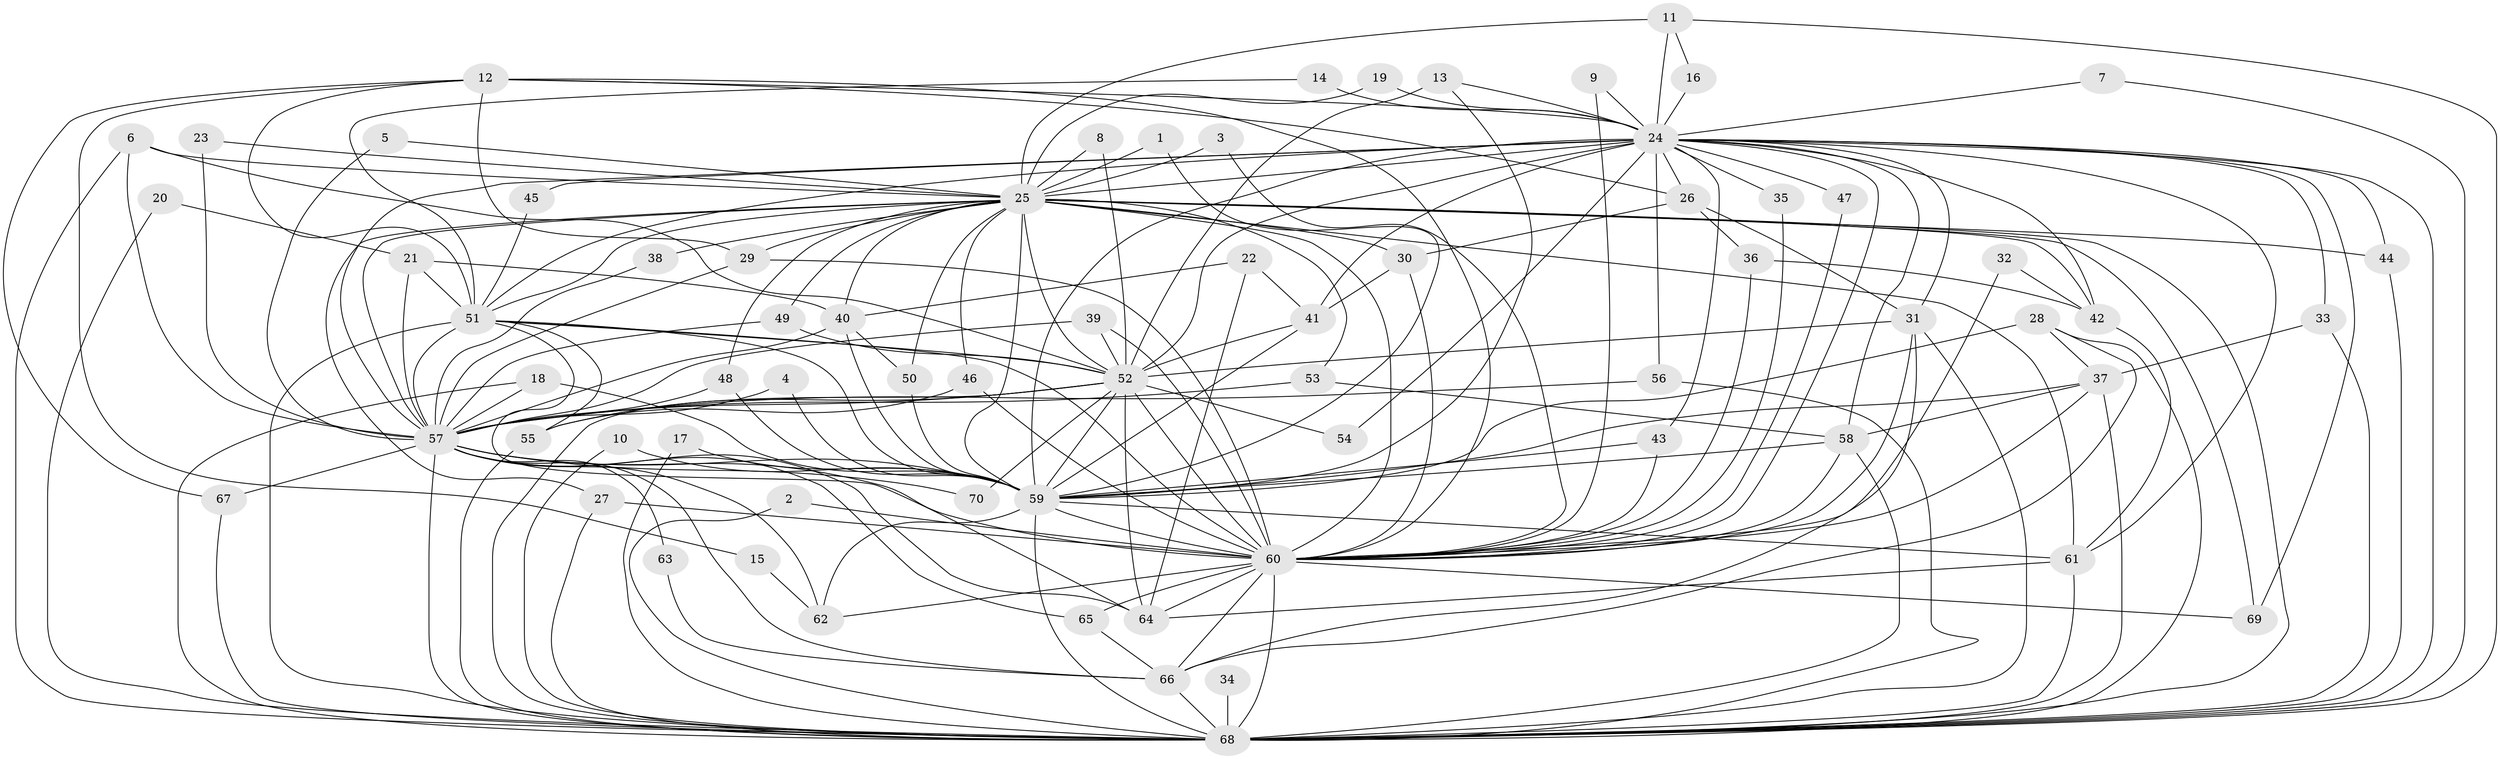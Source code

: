 // original degree distribution, {23: 0.02158273381294964, 18: 0.007194244604316547, 22: 0.007194244604316547, 33: 0.007194244604316547, 27: 0.007194244604316547, 34: 0.007194244604316547, 35: 0.007194244604316547, 16: 0.007194244604316547, 2: 0.5467625899280576, 3: 0.22302158273381295, 4: 0.05755395683453238, 5: 0.07194244604316546, 6: 0.02158273381294964, 7: 0.007194244604316547}
// Generated by graph-tools (version 1.1) at 2025/49/03/09/25 03:49:28]
// undirected, 70 vertices, 199 edges
graph export_dot {
graph [start="1"]
  node [color=gray90,style=filled];
  1;
  2;
  3;
  4;
  5;
  6;
  7;
  8;
  9;
  10;
  11;
  12;
  13;
  14;
  15;
  16;
  17;
  18;
  19;
  20;
  21;
  22;
  23;
  24;
  25;
  26;
  27;
  28;
  29;
  30;
  31;
  32;
  33;
  34;
  35;
  36;
  37;
  38;
  39;
  40;
  41;
  42;
  43;
  44;
  45;
  46;
  47;
  48;
  49;
  50;
  51;
  52;
  53;
  54;
  55;
  56;
  57;
  58;
  59;
  60;
  61;
  62;
  63;
  64;
  65;
  66;
  67;
  68;
  69;
  70;
  1 -- 25 [weight=1.0];
  1 -- 59 [weight=1.0];
  2 -- 60 [weight=1.0];
  2 -- 68 [weight=1.0];
  3 -- 25 [weight=1.0];
  3 -- 60 [weight=1.0];
  4 -- 57 [weight=1.0];
  4 -- 59 [weight=1.0];
  5 -- 25 [weight=1.0];
  5 -- 57 [weight=1.0];
  6 -- 25 [weight=1.0];
  6 -- 52 [weight=1.0];
  6 -- 57 [weight=1.0];
  6 -- 68 [weight=1.0];
  7 -- 24 [weight=1.0];
  7 -- 68 [weight=1.0];
  8 -- 25 [weight=1.0];
  8 -- 52 [weight=1.0];
  9 -- 24 [weight=1.0];
  9 -- 60 [weight=1.0];
  10 -- 59 [weight=1.0];
  10 -- 68 [weight=1.0];
  11 -- 16 [weight=1.0];
  11 -- 24 [weight=1.0];
  11 -- 25 [weight=1.0];
  11 -- 68 [weight=1.0];
  12 -- 15 [weight=1.0];
  12 -- 24 [weight=1.0];
  12 -- 26 [weight=1.0];
  12 -- 29 [weight=1.0];
  12 -- 51 [weight=1.0];
  12 -- 60 [weight=1.0];
  12 -- 67 [weight=1.0];
  13 -- 24 [weight=1.0];
  13 -- 52 [weight=1.0];
  13 -- 59 [weight=1.0];
  14 -- 24 [weight=2.0];
  14 -- 51 [weight=1.0];
  15 -- 62 [weight=1.0];
  16 -- 24 [weight=1.0];
  17 -- 59 [weight=1.0];
  17 -- 68 [weight=1.0];
  18 -- 57 [weight=1.0];
  18 -- 59 [weight=1.0];
  18 -- 68 [weight=1.0];
  19 -- 24 [weight=1.0];
  19 -- 25 [weight=1.0];
  20 -- 21 [weight=1.0];
  20 -- 68 [weight=1.0];
  21 -- 40 [weight=1.0];
  21 -- 51 [weight=1.0];
  21 -- 57 [weight=1.0];
  22 -- 40 [weight=1.0];
  22 -- 41 [weight=1.0];
  22 -- 64 [weight=1.0];
  23 -- 25 [weight=1.0];
  23 -- 57 [weight=1.0];
  24 -- 25 [weight=2.0];
  24 -- 26 [weight=1.0];
  24 -- 31 [weight=1.0];
  24 -- 33 [weight=1.0];
  24 -- 35 [weight=1.0];
  24 -- 41 [weight=1.0];
  24 -- 42 [weight=1.0];
  24 -- 43 [weight=1.0];
  24 -- 44 [weight=1.0];
  24 -- 45 [weight=1.0];
  24 -- 47 [weight=1.0];
  24 -- 51 [weight=2.0];
  24 -- 52 [weight=2.0];
  24 -- 54 [weight=1.0];
  24 -- 56 [weight=1.0];
  24 -- 57 [weight=3.0];
  24 -- 58 [weight=1.0];
  24 -- 59 [weight=2.0];
  24 -- 60 [weight=2.0];
  24 -- 61 [weight=1.0];
  24 -- 68 [weight=4.0];
  24 -- 69 [weight=1.0];
  25 -- 27 [weight=1.0];
  25 -- 29 [weight=2.0];
  25 -- 30 [weight=1.0];
  25 -- 38 [weight=1.0];
  25 -- 40 [weight=1.0];
  25 -- 42 [weight=1.0];
  25 -- 44 [weight=2.0];
  25 -- 46 [weight=1.0];
  25 -- 48 [weight=1.0];
  25 -- 49 [weight=1.0];
  25 -- 50 [weight=1.0];
  25 -- 51 [weight=1.0];
  25 -- 52 [weight=1.0];
  25 -- 53 [weight=1.0];
  25 -- 57 [weight=2.0];
  25 -- 59 [weight=1.0];
  25 -- 60 [weight=2.0];
  25 -- 61 [weight=1.0];
  25 -- 68 [weight=2.0];
  25 -- 69 [weight=1.0];
  26 -- 30 [weight=1.0];
  26 -- 31 [weight=1.0];
  26 -- 36 [weight=1.0];
  27 -- 60 [weight=1.0];
  27 -- 68 [weight=1.0];
  28 -- 37 [weight=1.0];
  28 -- 59 [weight=1.0];
  28 -- 66 [weight=1.0];
  28 -- 68 [weight=1.0];
  29 -- 57 [weight=1.0];
  29 -- 60 [weight=1.0];
  30 -- 41 [weight=1.0];
  30 -- 60 [weight=1.0];
  31 -- 52 [weight=1.0];
  31 -- 60 [weight=1.0];
  31 -- 66 [weight=1.0];
  31 -- 68 [weight=1.0];
  32 -- 42 [weight=1.0];
  32 -- 60 [weight=1.0];
  33 -- 37 [weight=1.0];
  33 -- 68 [weight=1.0];
  34 -- 68 [weight=2.0];
  35 -- 60 [weight=1.0];
  36 -- 42 [weight=1.0];
  36 -- 60 [weight=1.0];
  37 -- 58 [weight=1.0];
  37 -- 59 [weight=1.0];
  37 -- 60 [weight=1.0];
  37 -- 68 [weight=1.0];
  38 -- 57 [weight=1.0];
  39 -- 52 [weight=1.0];
  39 -- 57 [weight=1.0];
  39 -- 60 [weight=1.0];
  40 -- 50 [weight=1.0];
  40 -- 57 [weight=1.0];
  40 -- 59 [weight=1.0];
  41 -- 52 [weight=1.0];
  41 -- 59 [weight=1.0];
  42 -- 61 [weight=1.0];
  43 -- 59 [weight=1.0];
  43 -- 60 [weight=1.0];
  44 -- 68 [weight=1.0];
  45 -- 51 [weight=1.0];
  46 -- 55 [weight=1.0];
  46 -- 60 [weight=1.0];
  47 -- 60 [weight=1.0];
  48 -- 57 [weight=1.0];
  48 -- 59 [weight=1.0];
  49 -- 52 [weight=1.0];
  49 -- 57 [weight=1.0];
  50 -- 59 [weight=1.0];
  51 -- 52 [weight=1.0];
  51 -- 55 [weight=1.0];
  51 -- 57 [weight=1.0];
  51 -- 59 [weight=2.0];
  51 -- 60 [weight=1.0];
  51 -- 64 [weight=1.0];
  51 -- 68 [weight=2.0];
  52 -- 54 [weight=1.0];
  52 -- 55 [weight=1.0];
  52 -- 57 [weight=1.0];
  52 -- 59 [weight=1.0];
  52 -- 60 [weight=1.0];
  52 -- 64 [weight=1.0];
  52 -- 68 [weight=2.0];
  52 -- 70 [weight=1.0];
  53 -- 57 [weight=1.0];
  53 -- 58 [weight=1.0];
  55 -- 68 [weight=2.0];
  56 -- 57 [weight=1.0];
  56 -- 68 [weight=1.0];
  57 -- 59 [weight=1.0];
  57 -- 60 [weight=1.0];
  57 -- 62 [weight=1.0];
  57 -- 63 [weight=1.0];
  57 -- 64 [weight=1.0];
  57 -- 65 [weight=1.0];
  57 -- 66 [weight=1.0];
  57 -- 67 [weight=1.0];
  57 -- 68 [weight=3.0];
  57 -- 70 [weight=1.0];
  58 -- 59 [weight=1.0];
  58 -- 60 [weight=1.0];
  58 -- 68 [weight=1.0];
  59 -- 60 [weight=2.0];
  59 -- 61 [weight=1.0];
  59 -- 62 [weight=1.0];
  59 -- 68 [weight=2.0];
  60 -- 62 [weight=2.0];
  60 -- 64 [weight=1.0];
  60 -- 65 [weight=1.0];
  60 -- 66 [weight=2.0];
  60 -- 68 [weight=3.0];
  60 -- 69 [weight=1.0];
  61 -- 64 [weight=1.0];
  61 -- 68 [weight=1.0];
  63 -- 66 [weight=1.0];
  65 -- 66 [weight=1.0];
  66 -- 68 [weight=1.0];
  67 -- 68 [weight=1.0];
}
